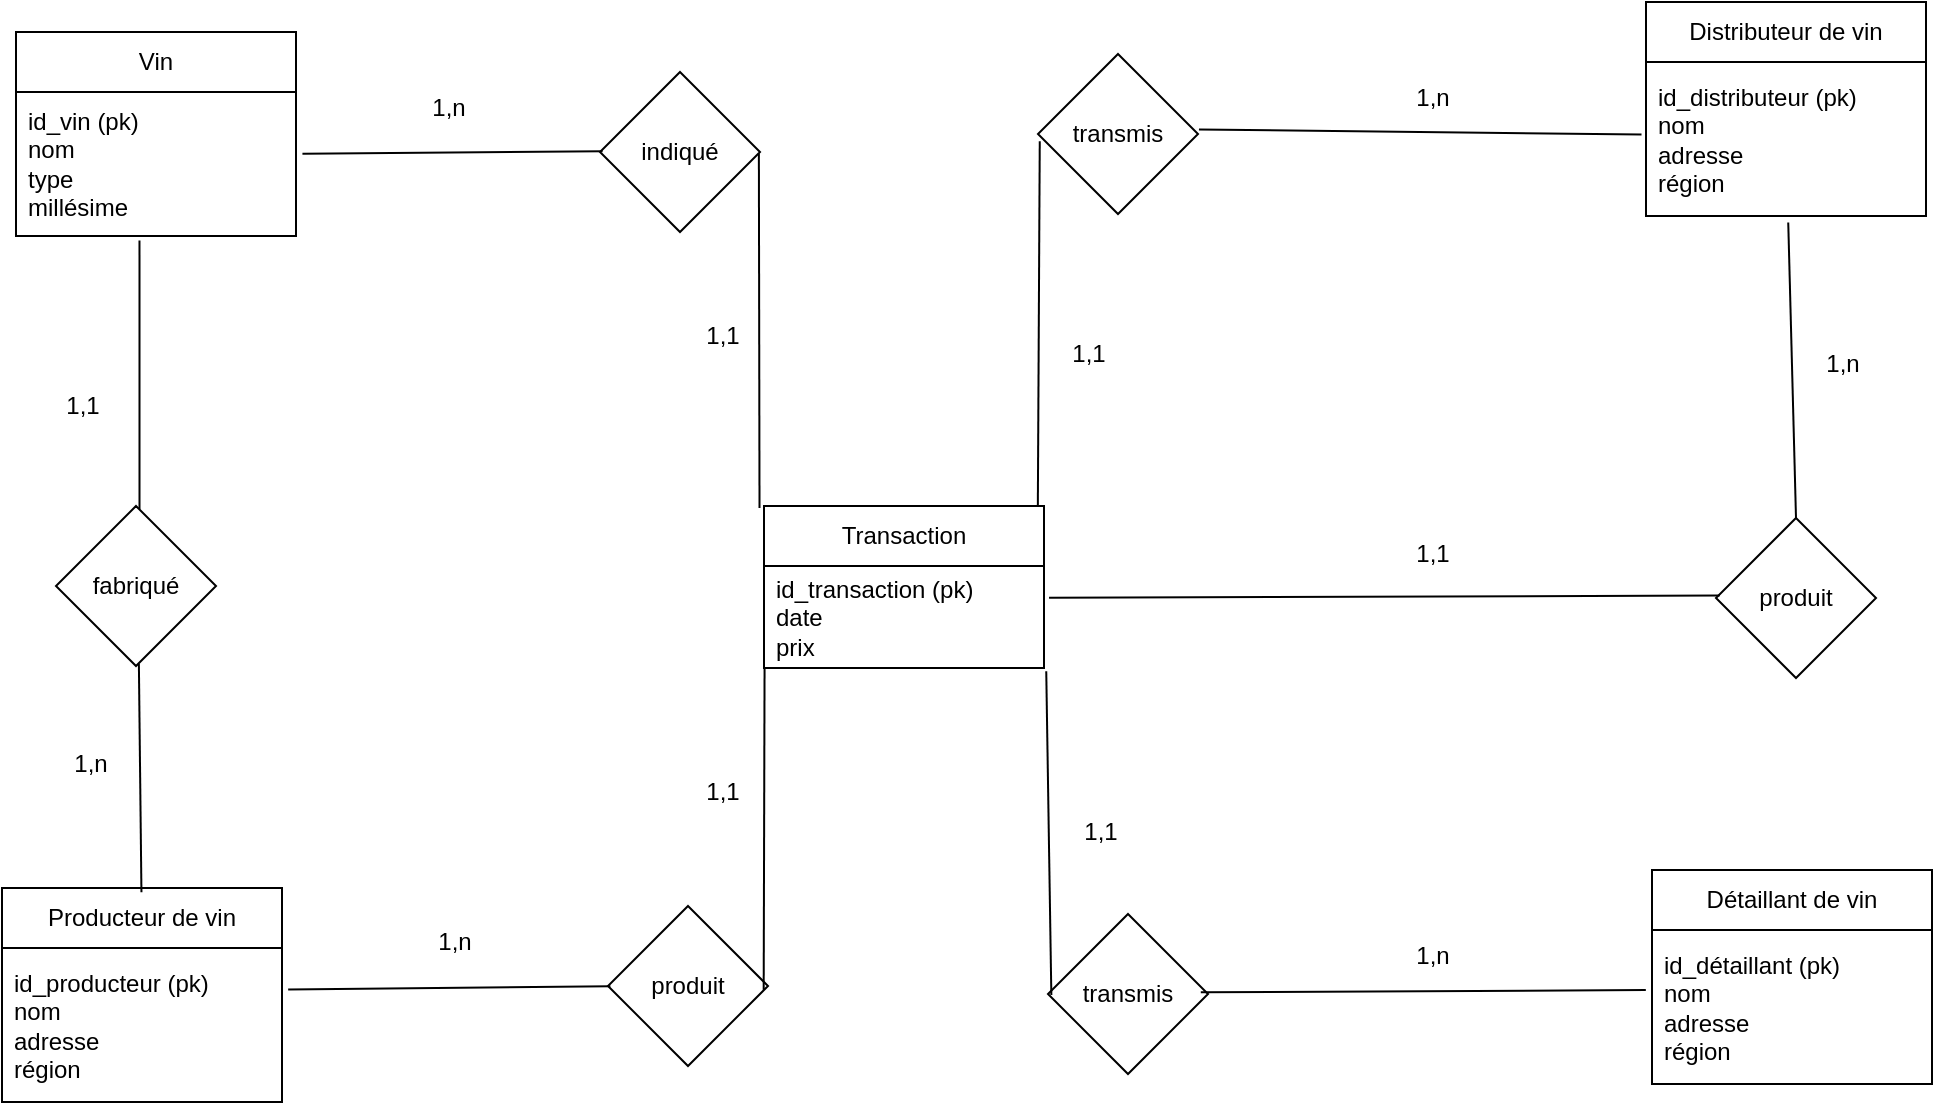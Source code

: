 <mxfile>
    <diagram id="VmqzoXUgxyK-na9UhLVE" name="Page-1">
        <mxGraphModel dx="1027" dy="822" grid="0" gridSize="10" guides="0" tooltips="0" connect="0" arrows="0" fold="1" page="0" pageScale="1" pageWidth="850" pageHeight="1100" math="0" shadow="0">
            <root>
                <mxCell id="0"/>
                <mxCell id="1" parent="0"/>
                <mxCell id="2" value="Producteur de vin" style="swimlane;fontStyle=0;childLayout=stackLayout;horizontal=1;startSize=30;horizontalStack=0;resizeParent=1;resizeParentMax=0;resizeLast=0;collapsible=1;marginBottom=0;whiteSpace=wrap;html=1;" vertex="1" parent="1">
                    <mxGeometry x="226" y="539" width="140" height="107" as="geometry"/>
                </mxCell>
                <mxCell id="3" value="id_producteur (pk)&lt;br&gt;nom&lt;br&gt;adresse&amp;nbsp;&lt;br&gt;région" style="text;strokeColor=none;fillColor=none;align=left;verticalAlign=middle;spacingLeft=4;spacingRight=4;overflow=hidden;points=[[0,0.5],[1,0.5]];portConstraint=eastwest;rotatable=0;whiteSpace=wrap;html=1;" vertex="1" parent="2">
                    <mxGeometry y="30" width="140" height="77" as="geometry"/>
                </mxCell>
                <mxCell id="6" value="Distributeur de vin" style="swimlane;fontStyle=0;childLayout=stackLayout;horizontal=1;startSize=30;horizontalStack=0;resizeParent=1;resizeParentMax=0;resizeLast=0;collapsible=1;marginBottom=0;whiteSpace=wrap;html=1;" vertex="1" parent="1">
                    <mxGeometry x="1048" y="96" width="140" height="107" as="geometry"/>
                </mxCell>
                <mxCell id="7" value="id_distributeur (pk)&lt;br&gt;nom&lt;br&gt;adresse&amp;nbsp;&lt;br&gt;région" style="text;strokeColor=none;fillColor=none;align=left;verticalAlign=middle;spacingLeft=4;spacingRight=4;overflow=hidden;points=[[0,0.5],[1,0.5]];portConstraint=eastwest;rotatable=0;whiteSpace=wrap;html=1;" vertex="1" parent="6">
                    <mxGeometry y="30" width="140" height="77" as="geometry"/>
                </mxCell>
                <mxCell id="8" value="Détaillant de vin" style="swimlane;fontStyle=0;childLayout=stackLayout;horizontal=1;startSize=30;horizontalStack=0;resizeParent=1;resizeParentMax=0;resizeLast=0;collapsible=1;marginBottom=0;whiteSpace=wrap;html=1;" vertex="1" parent="1">
                    <mxGeometry x="1051" y="530" width="140" height="107" as="geometry"/>
                </mxCell>
                <mxCell id="9" value="id_détaillant (pk)&lt;br&gt;nom&lt;br&gt;adresse&amp;nbsp;&lt;br&gt;région" style="text;strokeColor=none;fillColor=none;align=left;verticalAlign=middle;spacingLeft=4;spacingRight=4;overflow=hidden;points=[[0,0.5],[1,0.5]];portConstraint=eastwest;rotatable=0;whiteSpace=wrap;html=1;" vertex="1" parent="8">
                    <mxGeometry y="30" width="140" height="77" as="geometry"/>
                </mxCell>
                <mxCell id="10" value="Transaction" style="swimlane;fontStyle=0;childLayout=stackLayout;horizontal=1;startSize=30;horizontalStack=0;resizeParent=1;resizeParentMax=0;resizeLast=0;collapsible=1;marginBottom=0;whiteSpace=wrap;html=1;" vertex="1" parent="1">
                    <mxGeometry x="607" y="348" width="140" height="81" as="geometry"/>
                </mxCell>
                <mxCell id="11" value="id_transaction (pk)&lt;br&gt;date&lt;br&gt;prix" style="text;strokeColor=none;fillColor=none;align=left;verticalAlign=middle;spacingLeft=4;spacingRight=4;overflow=hidden;points=[[0,0.5],[1,0.5]];portConstraint=eastwest;rotatable=0;whiteSpace=wrap;html=1;" vertex="1" parent="10">
                    <mxGeometry y="30" width="140" height="51" as="geometry"/>
                </mxCell>
                <mxCell id="13" value="Vin" style="swimlane;fontStyle=0;childLayout=stackLayout;horizontal=1;startSize=30;horizontalStack=0;resizeParent=1;resizeParentMax=0;resizeLast=0;collapsible=1;marginBottom=0;whiteSpace=wrap;html=1;" vertex="1" parent="1">
                    <mxGeometry x="233" y="111" width="140" height="102" as="geometry"/>
                </mxCell>
                <mxCell id="14" value="id_vin (pk)&lt;br&gt;nom&amp;nbsp;&lt;br&gt;type&lt;br&gt;millésime" style="text;strokeColor=none;fillColor=none;align=left;verticalAlign=middle;spacingLeft=4;spacingRight=4;overflow=hidden;points=[[0,0.5],[1,0.5]];portConstraint=eastwest;rotatable=0;whiteSpace=wrap;html=1;" vertex="1" parent="13">
                    <mxGeometry y="30" width="140" height="72" as="geometry"/>
                </mxCell>
                <mxCell id="15" value="fabriqué" style="rhombus;whiteSpace=wrap;html=1;" vertex="1" parent="1">
                    <mxGeometry x="253" y="348" width="80" height="80" as="geometry"/>
                </mxCell>
                <mxCell id="16" value="produit" style="rhombus;whiteSpace=wrap;html=1;" vertex="1" parent="1">
                    <mxGeometry x="529" y="548" width="80" height="80" as="geometry"/>
                </mxCell>
                <mxCell id="17" value="transmis" style="rhombus;whiteSpace=wrap;html=1;" vertex="1" parent="1">
                    <mxGeometry x="744" y="122" width="80" height="80" as="geometry"/>
                </mxCell>
                <mxCell id="18" value="transmis" style="rhombus;whiteSpace=wrap;html=1;" vertex="1" parent="1">
                    <mxGeometry x="749" y="552" width="80" height="80" as="geometry"/>
                </mxCell>
                <mxCell id="26" value="" style="endArrow=none;html=1;entryX=0.522;entryY=0.019;entryDx=0;entryDy=0;entryPerimeter=0;exitX=0.441;exitY=1.031;exitDx=0;exitDy=0;exitPerimeter=0;" edge="1" parent="1" source="14" target="15">
                    <mxGeometry width="50" height="50" relative="1" as="geometry">
                        <mxPoint x="-64" y="384" as="sourcePoint"/>
                        <mxPoint x="-16" y="338" as="targetPoint"/>
                    </mxGeometry>
                </mxCell>
                <mxCell id="27" value="" style="endArrow=none;html=1;entryX=0.498;entryY=0.02;entryDx=0;entryDy=0;entryPerimeter=0;exitX=0.518;exitY=0.986;exitDx=0;exitDy=0;exitPerimeter=0;" edge="1" parent="1" source="15" target="2">
                    <mxGeometry width="50" height="50" relative="1" as="geometry">
                        <mxPoint x="122" y="383.48" as="sourcePoint"/>
                        <mxPoint x="230.24" y="383.0" as="targetPoint"/>
                    </mxGeometry>
                </mxCell>
                <mxCell id="28" value="" style="endArrow=none;html=1;entryX=0.015;entryY=0.502;entryDx=0;entryDy=0;entryPerimeter=0;exitX=1.022;exitY=0.27;exitDx=0;exitDy=0;exitPerimeter=0;" edge="1" parent="1" source="3" target="16">
                    <mxGeometry width="50" height="50" relative="1" as="geometry">
                        <mxPoint x="371" y="379.48" as="sourcePoint"/>
                        <mxPoint x="479.24" y="379.0" as="targetPoint"/>
                    </mxGeometry>
                </mxCell>
                <mxCell id="29" value="" style="endArrow=none;html=1;exitX=0.973;exitY=0.524;exitDx=0;exitDy=0;exitPerimeter=0;entryX=0.002;entryY=1.006;entryDx=0;entryDy=0;entryPerimeter=0;" edge="1" parent="1" source="16" target="11">
                    <mxGeometry width="50" height="50" relative="1" as="geometry">
                        <mxPoint x="564" y="504.48" as="sourcePoint"/>
                        <mxPoint x="639" y="450" as="targetPoint"/>
                    </mxGeometry>
                </mxCell>
                <mxCell id="30" value="" style="endArrow=none;html=1;entryX=0.011;entryY=0.545;entryDx=0;entryDy=0;entryPerimeter=0;exitX=0.978;exitY=-0.002;exitDx=0;exitDy=0;exitPerimeter=0;" edge="1" parent="1" source="10" target="17">
                    <mxGeometry width="50" height="50" relative="1" as="geometry">
                        <mxPoint x="804" y="311.48" as="sourcePoint"/>
                        <mxPoint x="912.24" y="311.0" as="targetPoint"/>
                    </mxGeometry>
                </mxCell>
                <mxCell id="31" value="" style="endArrow=none;html=1;entryX=-0.016;entryY=0.471;entryDx=0;entryDy=0;entryPerimeter=0;exitX=1.006;exitY=0.472;exitDx=0;exitDy=0;exitPerimeter=0;" edge="1" parent="1" source="17" target="7">
                    <mxGeometry width="50" height="50" relative="1" as="geometry">
                        <mxPoint x="951" y="244.48" as="sourcePoint"/>
                        <mxPoint x="1059.24" y="244.0" as="targetPoint"/>
                    </mxGeometry>
                </mxCell>
                <mxCell id="32" value="" style="endArrow=none;html=1;entryX=0.021;entryY=0.506;entryDx=0;entryDy=0;entryPerimeter=0;exitX=1.008;exitY=1.031;exitDx=0;exitDy=0;exitPerimeter=0;" edge="1" parent="1" source="11" target="18">
                    <mxGeometry width="50" height="50" relative="1" as="geometry">
                        <mxPoint x="806" y="450.48" as="sourcePoint"/>
                        <mxPoint x="914.24" y="450.0" as="targetPoint"/>
                    </mxGeometry>
                </mxCell>
                <mxCell id="33" value="" style="endArrow=none;html=1;entryX=-0.022;entryY=0.39;entryDx=0;entryDy=0;entryPerimeter=0;exitX=0.955;exitY=0.489;exitDx=0;exitDy=0;exitPerimeter=0;" edge="1" parent="1" source="18" target="9">
                    <mxGeometry width="50" height="50" relative="1" as="geometry">
                        <mxPoint x="888" y="625" as="sourcePoint"/>
                        <mxPoint x="1065.24" y="526.0" as="targetPoint"/>
                    </mxGeometry>
                </mxCell>
                <mxCell id="38" value="produit" style="rhombus;whiteSpace=wrap;html=1;" vertex="1" parent="1">
                    <mxGeometry x="1083" y="354" width="80" height="80" as="geometry"/>
                </mxCell>
                <mxCell id="40" value="" style="endArrow=none;html=1;entryX=0.508;entryY=1.042;entryDx=0;entryDy=0;entryPerimeter=0;exitX=0.5;exitY=0;exitDx=0;exitDy=0;exitPerimeter=0;" edge="1" parent="1" source="38" target="7">
                    <mxGeometry width="50" height="50" relative="1" as="geometry">
                        <mxPoint x="1032" y="230" as="sourcePoint"/>
                        <mxPoint x="1199.28" y="226.507" as="targetPoint"/>
                    </mxGeometry>
                </mxCell>
                <mxCell id="41" value="" style="endArrow=none;html=1;entryX=1.018;entryY=0.312;entryDx=0;entryDy=0;entryPerimeter=0;exitX=0.023;exitY=0.484;exitDx=0;exitDy=0;exitPerimeter=0;" edge="1" parent="1" source="38" target="11">
                    <mxGeometry width="50" height="50" relative="1" as="geometry">
                        <mxPoint x="907" y="293" as="sourcePoint"/>
                        <mxPoint x="1074.28" y="289.507" as="targetPoint"/>
                    </mxGeometry>
                </mxCell>
                <mxCell id="46" value="1,1" style="text;html=1;align=center;verticalAlign=middle;resizable=0;points=[];autosize=1;strokeColor=none;fillColor=none;" vertex="1" parent="1">
                    <mxGeometry x="248" y="285" width="35" height="26" as="geometry"/>
                </mxCell>
                <mxCell id="49" value="1,n" style="text;html=1;align=center;verticalAlign=middle;resizable=0;points=[];autosize=1;strokeColor=none;fillColor=none;" vertex="1" parent="1">
                    <mxGeometry x="252" y="464" width="35" height="26" as="geometry"/>
                </mxCell>
                <mxCell id="51" value="1,n" style="text;html=1;align=center;verticalAlign=middle;resizable=0;points=[];autosize=1;strokeColor=none;fillColor=none;" vertex="1" parent="1">
                    <mxGeometry x="434" y="553" width="35" height="26" as="geometry"/>
                </mxCell>
                <mxCell id="52" value="1,1" style="text;html=1;align=center;verticalAlign=middle;resizable=0;points=[];autosize=1;strokeColor=none;fillColor=none;" vertex="1" parent="1">
                    <mxGeometry x="568" y="478" width="35" height="26" as="geometry"/>
                </mxCell>
                <mxCell id="53" value="1,1" style="text;html=1;align=center;verticalAlign=middle;resizable=0;points=[];autosize=1;strokeColor=none;fillColor=none;" vertex="1" parent="1">
                    <mxGeometry x="751" y="259" width="35" height="26" as="geometry"/>
                </mxCell>
                <mxCell id="54" value="1,n" style="text;html=1;align=center;verticalAlign=middle;resizable=0;points=[];autosize=1;strokeColor=none;fillColor=none;" vertex="1" parent="1">
                    <mxGeometry x="923" y="131" width="35" height="26" as="geometry"/>
                </mxCell>
                <mxCell id="55" value="1,n" style="text;html=1;align=center;verticalAlign=middle;resizable=0;points=[];autosize=1;strokeColor=none;fillColor=none;" vertex="1" parent="1">
                    <mxGeometry x="1128" y="264" width="35" height="26" as="geometry"/>
                </mxCell>
                <mxCell id="56" value="1,1" style="text;html=1;align=center;verticalAlign=middle;resizable=0;points=[];autosize=1;strokeColor=none;fillColor=none;" vertex="1" parent="1">
                    <mxGeometry x="923" y="359" width="35" height="26" as="geometry"/>
                </mxCell>
                <mxCell id="57" value="1,1" style="text;html=1;align=center;verticalAlign=middle;resizable=0;points=[];autosize=1;strokeColor=none;fillColor=none;" vertex="1" parent="1">
                    <mxGeometry x="757" y="498" width="35" height="26" as="geometry"/>
                </mxCell>
                <mxCell id="58" value="1,n" style="text;html=1;align=center;verticalAlign=middle;resizable=0;points=[];autosize=1;strokeColor=none;fillColor=none;" vertex="1" parent="1">
                    <mxGeometry x="923" y="560" width="35" height="26" as="geometry"/>
                </mxCell>
                <mxCell id="59" value="indiqué" style="rhombus;whiteSpace=wrap;html=1;" vertex="1" parent="1">
                    <mxGeometry x="525" y="131" width="80" height="80" as="geometry"/>
                </mxCell>
                <mxCell id="60" value="" style="endArrow=none;html=1;entryX=0.016;entryY=0.495;entryDx=0;entryDy=0;entryPerimeter=0;exitX=1.023;exitY=0.429;exitDx=0;exitDy=0;exitPerimeter=0;" edge="1" parent="1" source="14" target="59">
                    <mxGeometry width="50" height="50" relative="1" as="geometry">
                        <mxPoint x="373" y="166.48" as="sourcePoint"/>
                        <mxPoint x="481.24" y="166.0" as="targetPoint"/>
                    </mxGeometry>
                </mxCell>
                <mxCell id="61" value="" style="endArrow=none;html=1;entryX=-0.016;entryY=0.012;entryDx=0;entryDy=0;entryPerimeter=0;exitX=0.993;exitY=0.509;exitDx=0;exitDy=0;exitPerimeter=0;" edge="1" parent="1" source="59" target="10">
                    <mxGeometry width="50" height="50" relative="1" as="geometry">
                        <mxPoint x="555" y="232.48" as="sourcePoint"/>
                        <mxPoint x="663.24" y="232.0" as="targetPoint"/>
                    </mxGeometry>
                </mxCell>
                <mxCell id="62" value="1,n" style="text;html=1;align=center;verticalAlign=middle;resizable=0;points=[];autosize=1;strokeColor=none;fillColor=none;" vertex="1" parent="1">
                    <mxGeometry x="431" y="136" width="35" height="26" as="geometry"/>
                </mxCell>
                <mxCell id="63" value="1,1" style="text;html=1;align=center;verticalAlign=middle;resizable=0;points=[];autosize=1;strokeColor=none;fillColor=none;" vertex="1" parent="1">
                    <mxGeometry x="568" y="250" width="35" height="26" as="geometry"/>
                </mxCell>
            </root>
        </mxGraphModel>
    </diagram>
</mxfile>